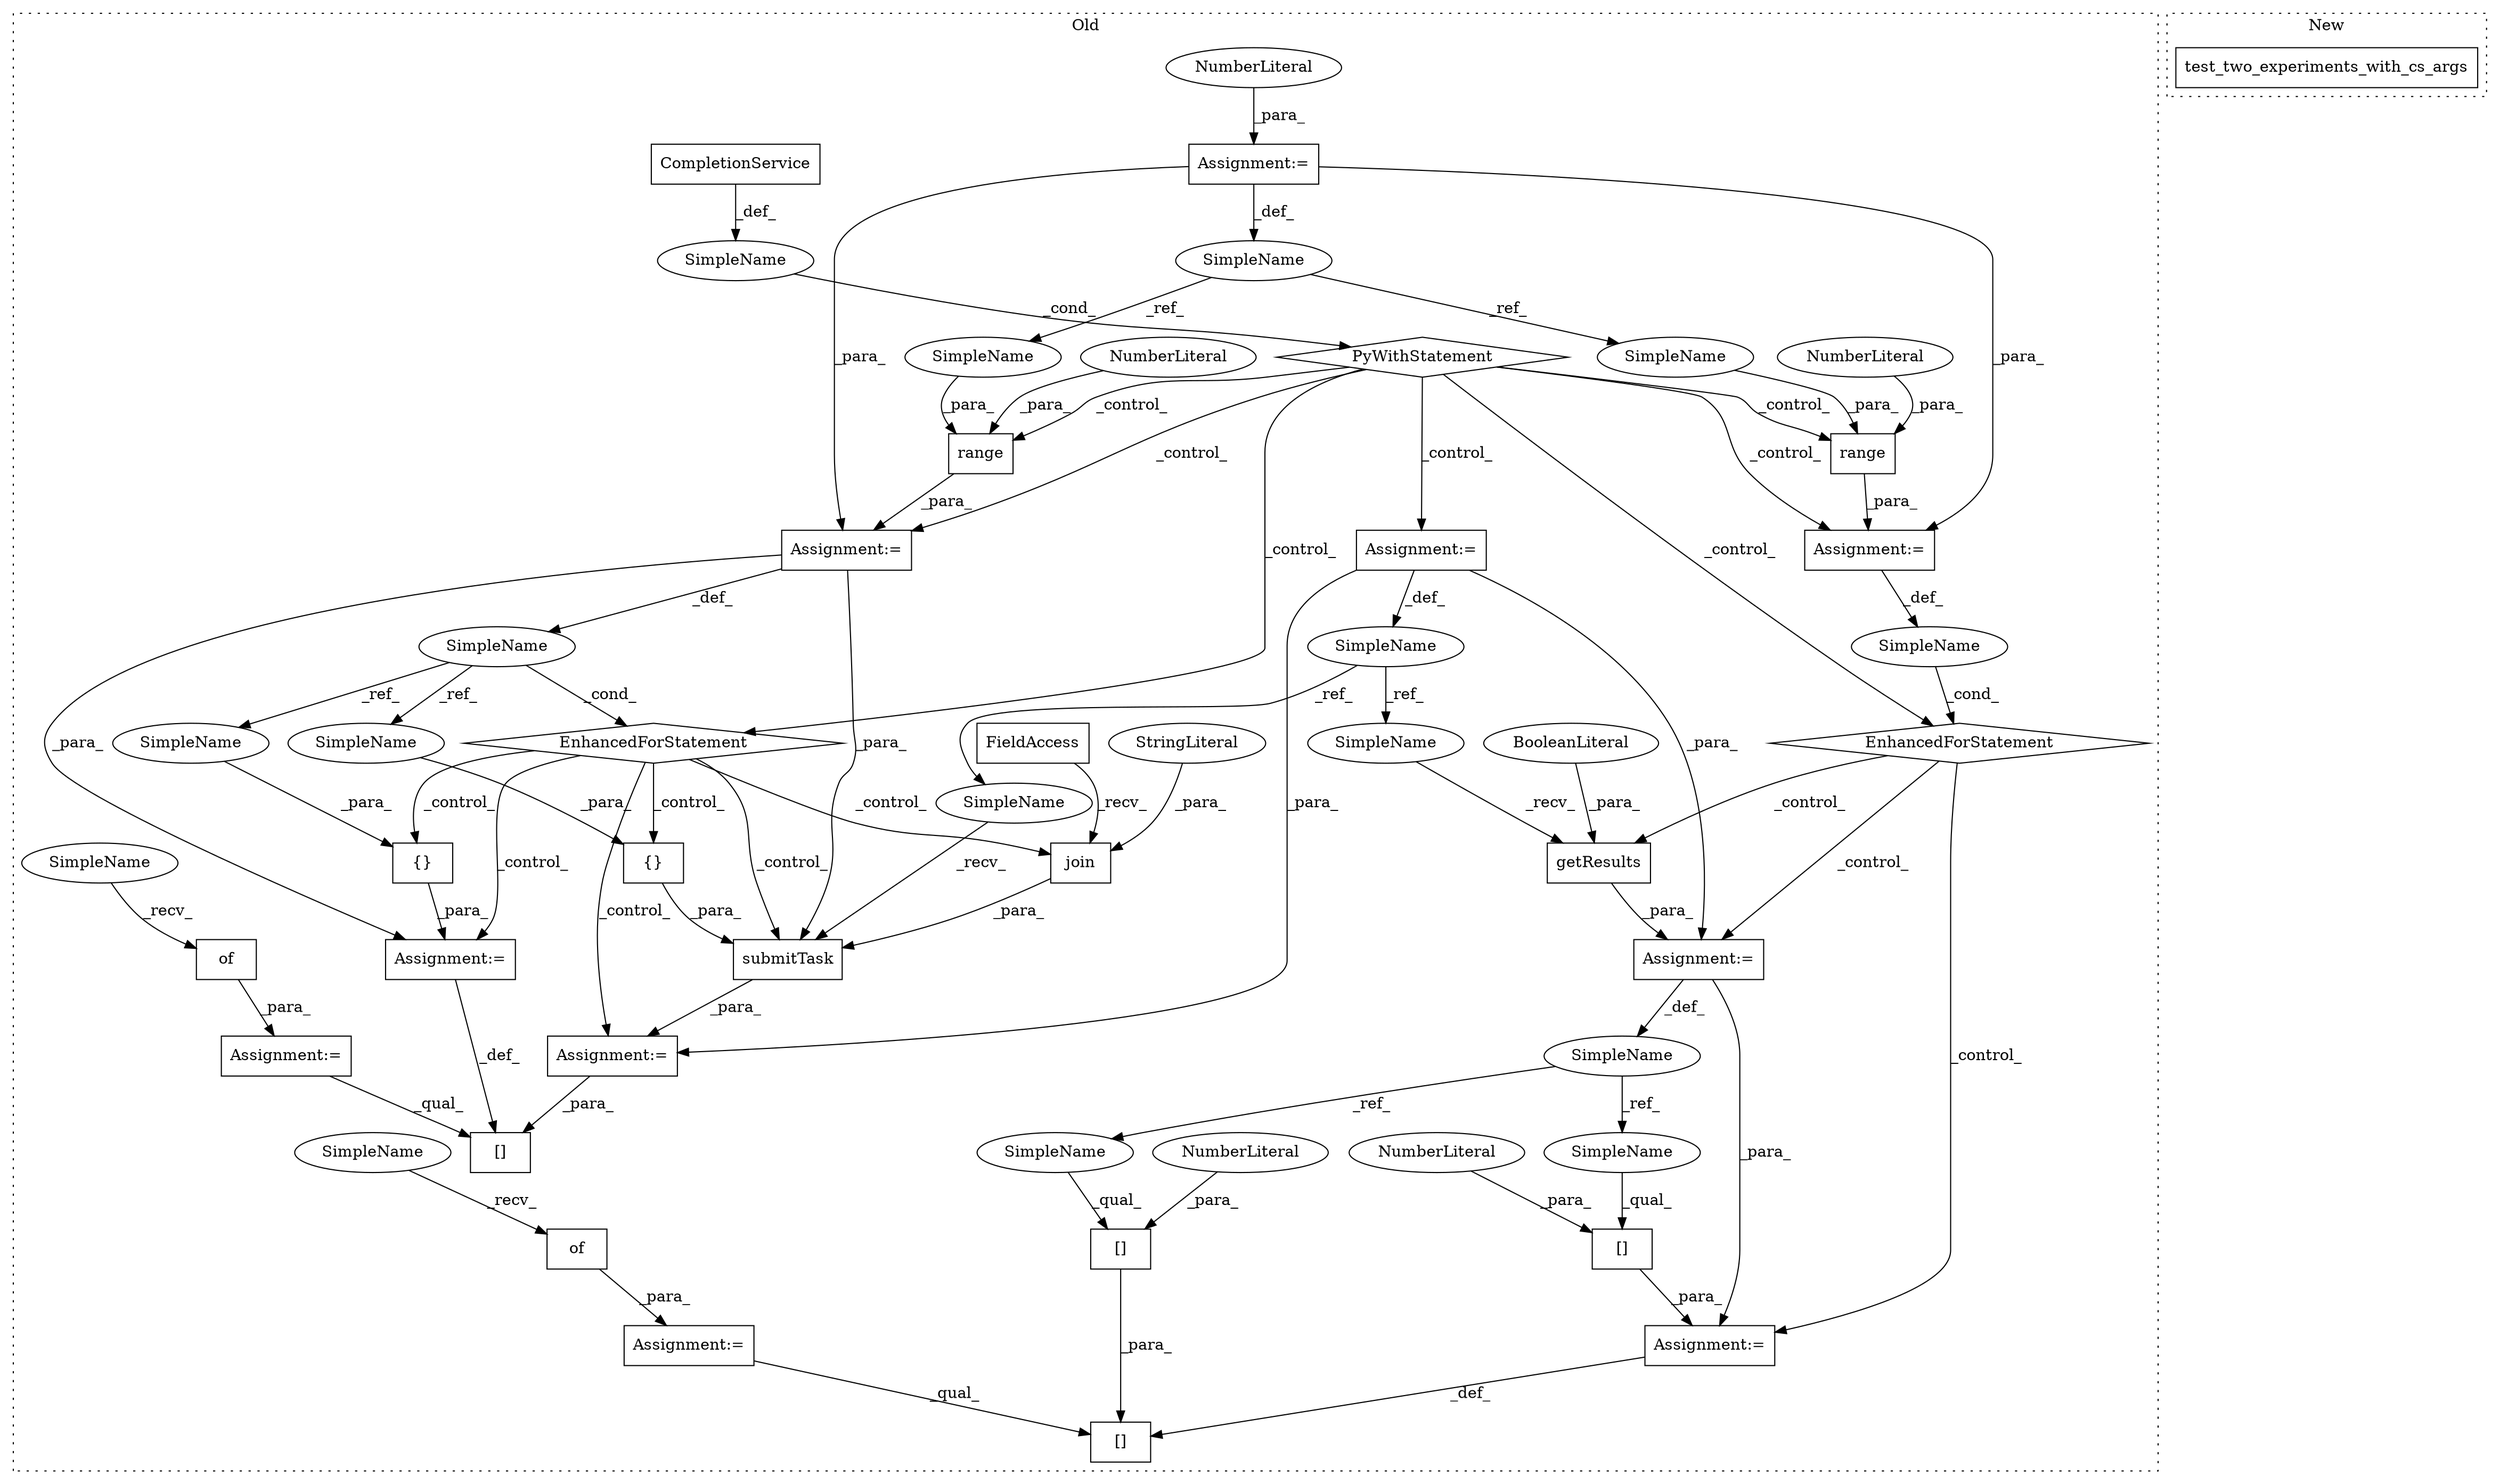digraph G {
subgraph cluster0 {
1 [label="EnhancedForStatement" a="70" s="3042,3129" l="57,2" shape="diamond"];
3 [label="{}" a="4" s="3263,3265" l="1,1" shape="box"];
4 [label="[]" a="2" s="3232,3252" l="17,1" shape="box"];
5 [label="{}" a="4" s="3218,3220" l="1,1" shape="box"];
6 [label="CompletionService" a="32" s="2966,3017" l="18,1" shape="box"];
7 [label="EnhancedForStatement" a="70" s="3282,3369" l="57,2" shape="diamond"];
8 [label="PyWithStatement" a="104" s="2956,3018" l="10,2" shape="diamond"];
9 [label="SimpleName" a="42" s="3343" l="1" shape="ellipse"];
10 [label="getResults" a="32" s="3391,3406" l="11,1" shape="box"];
11 [label="[]" a="2" s="3436,3444" l="7,1" shape="box"];
12 [label="NumberLiteral" a="34" s="3443" l="1" shape="ellipse"];
13 [label="[]" a="2" s="3417,3434" l="8,1" shape="box"];
14 [label="SimpleName" a="42" s="3381" l="6" shape="ellipse"];
15 [label="[]" a="2" s="3425,3433" l="7,1" shape="box"];
16 [label="NumberLiteral" a="34" s="3432" l="1" shape="ellipse"];
17 [label="of" a="32" s="2946" l="4" shape="box"];
18 [label="range" a="32" s="3347,3368" l="6,1" shape="box"];
19 [label="NumberLiteral" a="34" s="3353" l="1" shape="ellipse"];
20 [label="range" a="32" s="3107,3128" l="6,1" shape="box"];
21 [label="NumberLiteral" a="34" s="3113" l="1" shape="ellipse"];
22 [label="of" a="32" s="2915" l="4" shape="box"];
23 [label="BooleanLiteral" a="9" s="3402" l="4" shape="ellipse"];
24 [label="SimpleName" a="42" s="" l="" shape="ellipse"];
25 [label="SimpleName" a="42" s="3103" l="1" shape="ellipse"];
26 [label="SimpleName" a="42" s="2882" l="13" shape="ellipse"];
27 [label="join" a="32" s="3167,3207" l="5,1" shape="box"];
28 [label="FieldAccess" a="22" s="3159" l="7" shape="box"];
29 [label="submitTask" a="32" s="3148,3221" l="11,1" shape="box"];
30 [label="SimpleName" a="42" s="3032" l="2" shape="ellipse"];
31 [label="Assignment:=" a="7" s="3435" l="1" shape="box"];
32 [label="Assignment:=" a="7" s="3144" l="1" shape="box"];
33 [label="Assignment:=" a="7" s="3253" l="1" shape="box"];
34 [label="Assignment:=" a="7" s="3032" l="2" shape="box"];
35 [label="Assignment:=" a="7" s="3387" l="1" shape="box"];
36 [label="Assignment:=" a="7" s="3042,3129" l="57,2" shape="box"];
37 [label="Assignment:=" a="7" s="3282,3369" l="57,2" shape="box"];
38 [label="Assignment:=" a="7" s="2895" l="1" shape="box"];
39 [label="NumberLiteral" a="34" s="2896" l="1" shape="ellipse"];
40 [label="Assignment:=" a="7" s="2941" l="1" shape="box"];
41 [label="Assignment:=" a="7" s="2910" l="1" shape="box"];
42 [label="StringLiteral" a="45" s="3179" l="28" shape="ellipse"];
43 [label="SimpleName" a="42" s="3436" l="6" shape="ellipse"];
44 [label="SimpleName" a="42" s="3425" l="6" shape="ellipse"];
45 [label="SimpleName" a="42" s="3355" l="13" shape="ellipse"];
46 [label="SimpleName" a="42" s="3115" l="13" shape="ellipse"];
47 [label="SimpleName" a="42" s="3145" l="2" shape="ellipse"];
48 [label="SimpleName" a="42" s="3388" l="2" shape="ellipse"];
49 [label="SimpleName" a="42" s="2942" l="3" shape="ellipse"];
50 [label="SimpleName" a="42" s="2911" l="3" shape="ellipse"];
51 [label="SimpleName" a="42" s="3264" l="1" shape="ellipse"];
52 [label="SimpleName" a="42" s="3219" l="1" shape="ellipse"];
label = "Old";
style="dotted";
}
subgraph cluster1 {
2 [label="test_two_experiments_with_cs_args" a="32" s="2519,2573" l="34,1" shape="box"];
label = "New";
style="dotted";
}
1 -> 32 [label="_control_"];
1 -> 29 [label="_control_"];
1 -> 5 [label="_control_"];
1 -> 33 [label="_control_"];
1 -> 27 [label="_control_"];
1 -> 3 [label="_control_"];
3 -> 33 [label="_para_"];
5 -> 29 [label="_para_"];
6 -> 24 [label="_def_"];
7 -> 35 [label="_control_"];
7 -> 31 [label="_control_"];
7 -> 10 [label="_control_"];
8 -> 37 [label="_control_"];
8 -> 1 [label="_control_"];
8 -> 34 [label="_control_"];
8 -> 36 [label="_control_"];
8 -> 20 [label="_control_"];
8 -> 18 [label="_control_"];
8 -> 7 [label="_control_"];
9 -> 7 [label="_cond_"];
10 -> 35 [label="_para_"];
11 -> 31 [label="_para_"];
12 -> 11 [label="_para_"];
14 -> 43 [label="_ref_"];
14 -> 44 [label="_ref_"];
15 -> 13 [label="_para_"];
16 -> 15 [label="_para_"];
17 -> 40 [label="_para_"];
18 -> 37 [label="_para_"];
19 -> 18 [label="_para_"];
20 -> 36 [label="_para_"];
21 -> 20 [label="_para_"];
22 -> 41 [label="_para_"];
23 -> 10 [label="_para_"];
24 -> 8 [label="_cond_"];
25 -> 51 [label="_ref_"];
25 -> 52 [label="_ref_"];
25 -> 1 [label="_cond_"];
26 -> 45 [label="_ref_"];
26 -> 46 [label="_ref_"];
27 -> 29 [label="_para_"];
28 -> 27 [label="_recv_"];
29 -> 32 [label="_para_"];
30 -> 48 [label="_ref_"];
30 -> 47 [label="_ref_"];
31 -> 13 [label="_def_"];
32 -> 4 [label="_para_"];
33 -> 4 [label="_def_"];
34 -> 35 [label="_para_"];
34 -> 32 [label="_para_"];
34 -> 30 [label="_def_"];
35 -> 14 [label="_def_"];
35 -> 31 [label="_para_"];
36 -> 33 [label="_para_"];
36 -> 25 [label="_def_"];
36 -> 29 [label="_para_"];
37 -> 9 [label="_def_"];
38 -> 26 [label="_def_"];
38 -> 36 [label="_para_"];
38 -> 37 [label="_para_"];
39 -> 38 [label="_para_"];
40 -> 4 [label="_qual_"];
41 -> 13 [label="_qual_"];
42 -> 27 [label="_para_"];
43 -> 11 [label="_qual_"];
44 -> 15 [label="_qual_"];
45 -> 18 [label="_para_"];
46 -> 20 [label="_para_"];
47 -> 29 [label="_recv_"];
48 -> 10 [label="_recv_"];
49 -> 17 [label="_recv_"];
50 -> 22 [label="_recv_"];
51 -> 3 [label="_para_"];
52 -> 5 [label="_para_"];
}